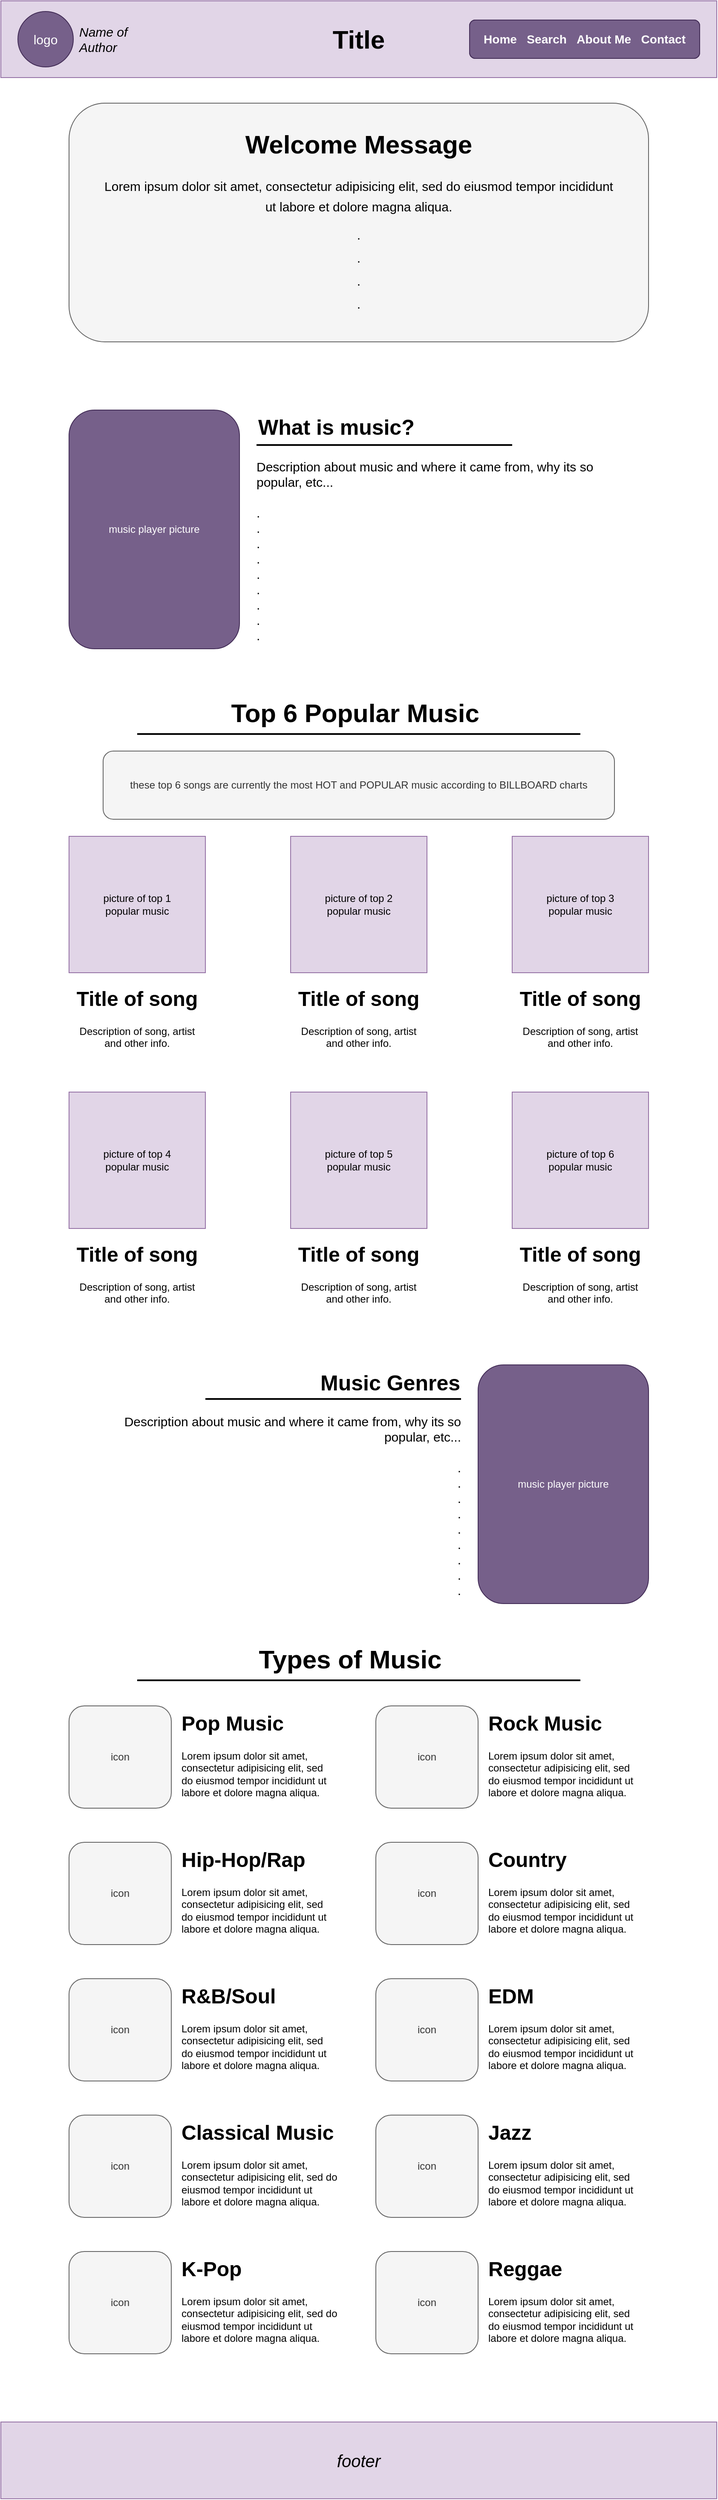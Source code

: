 <mxfile version="28.0.7" pages="4">
  <diagram name="Home Page" id="nsT_gO27rS15Le9BZflL">
    <mxGraphModel dx="918" dy="498" grid="1" gridSize="10" guides="1" tooltips="1" connect="1" arrows="1" fold="1" page="1" pageScale="1" pageWidth="840" pageHeight="1465" math="0" shadow="0">
      <root>
        <mxCell id="0" />
        <mxCell id="1" parent="0" />
        <mxCell id="Oln0R2VdHqKdKco7Yrnv-1" value="&lt;h1&gt;&lt;font style=&quot;font-size: 30px;&quot;&gt;&lt;b style=&quot;&quot;&gt;Title&lt;/b&gt;&lt;/font&gt;&lt;/h1&gt;" style="rounded=0;whiteSpace=wrap;html=1;fillColor=#e1d5e7;strokeColor=#9673a6;" parent="1" vertex="1">
          <mxGeometry width="840" height="90" as="geometry" />
        </mxCell>
        <mxCell id="Oln0R2VdHqKdKco7Yrnv-2" value="&lt;font style=&quot;font-size: 15px;&quot;&gt;logo&lt;/font&gt;" style="ellipse;whiteSpace=wrap;html=1;aspect=fixed;fillColor=#76608a;strokeColor=#432D57;fontColor=#ffffff;" parent="1" vertex="1">
          <mxGeometry x="20" y="12.5" width="65" height="65" as="geometry" />
        </mxCell>
        <mxCell id="Oln0R2VdHqKdKco7Yrnv-3" value="&lt;h3&gt;&lt;font style=&quot;font-size: 15px;&quot;&gt;Home - Search - About Me - Contact&lt;/font&gt;&lt;/h3&gt;" style="rounded=1;whiteSpace=wrap;html=1;fillColor=#76608a;fontColor=#ffffff;strokeColor=#432D57;fontSize=15;" parent="1" vertex="1">
          <mxGeometry x="550" y="22.5" width="270" height="45" as="geometry" />
        </mxCell>
        <mxCell id="Oln0R2VdHqKdKco7Yrnv-4" value="&lt;i&gt;Name of Author&lt;/i&gt;" style="text;html=1;align=left;verticalAlign=middle;whiteSpace=wrap;rounded=0;fontSize=15;" parent="1" vertex="1">
          <mxGeometry x="90" y="30" width="80" height="30" as="geometry" />
        </mxCell>
        <mxCell id="NI9p5fcPXKS2fMP0RlFB-1" value="" style="rounded=1;whiteSpace=wrap;html=1;fillColor=#f5f5f5;strokeColor=#666666;fontColor=#333333;" parent="1" vertex="1">
          <mxGeometry x="80" y="120" width="680" height="280" as="geometry" />
        </mxCell>
        <mxCell id="NI9p5fcPXKS2fMP0RlFB-5" value="&lt;div style=&quot;line-height: 80%;&quot;&gt;&lt;h1 style=&quot;margin-top: 0px; line-height: 80%;&quot;&gt;&lt;span style=&quot;background-color: transparent; color: light-dark(rgb(0, 0, 0), rgb(255, 255, 255));&quot;&gt;Welcome Message&lt;/span&gt;&lt;/h1&gt;&lt;h1 style=&quot;margin-top: 0px; line-height: 80%;&quot;&gt;&lt;span style=&quot;background-color: transparent; color: light-dark(rgb(0, 0, 0), rgb(255, 255, 255)); font-size: 15px; font-weight: normal; line-height: 80%;&quot;&gt;Lorem ipsum dolor sit amet, consectetur adipisicing elit, sed do eiusmod tempor incididunt ut labore et dolore magna aliqua.&lt;/span&gt;&lt;/h1&gt;&lt;p&gt;.&lt;/p&gt;&lt;p&gt;.&lt;/p&gt;&lt;p&gt;.&lt;/p&gt;&lt;p&gt;.&lt;/p&gt;&lt;/div&gt;" style="text;html=1;whiteSpace=wrap;overflow=hidden;rounded=0;align=center;fontSize=15;verticalAlign=top;" parent="1" vertex="1">
          <mxGeometry x="120" y="150" width="600" height="240" as="geometry" />
        </mxCell>
        <mxCell id="cpVmVMjKFqIBQuIsHZfA-7" value="music player picture" style="rounded=1;whiteSpace=wrap;html=1;fillColor=#76608a;fontColor=#ffffff;strokeColor=#432D57;" parent="1" vertex="1">
          <mxGeometry x="80" y="480" width="200" height="280" as="geometry" />
        </mxCell>
        <mxCell id="cpVmVMjKFqIBQuIsHZfA-14" value="What is music?" style="text;strokeColor=none;fillColor=none;html=1;fontSize=25;fontStyle=1;verticalAlign=middle;align=left;" parent="1" vertex="1">
          <mxGeometry x="300" y="479" width="220" height="40" as="geometry" />
        </mxCell>
        <mxCell id="cpVmVMjKFqIBQuIsHZfA-16" value="&lt;span&gt;Description about music and where it came from, why its so popular, etc...&lt;/span&gt;&lt;div&gt;&lt;span&gt;&lt;br&gt;&lt;/span&gt;&lt;/div&gt;&lt;div&gt;&lt;span&gt;.&lt;/span&gt;&lt;/div&gt;&lt;div&gt;&lt;span&gt;.&lt;/span&gt;&lt;/div&gt;&lt;div&gt;&lt;span&gt;.&lt;/span&gt;&lt;/div&gt;&lt;div&gt;&lt;span&gt;.&lt;/span&gt;&lt;/div&gt;&lt;div&gt;&lt;span&gt;.&lt;/span&gt;&lt;/div&gt;&lt;div&gt;&lt;span&gt;.&lt;/span&gt;&lt;/div&gt;&lt;div&gt;&lt;span&gt;.&lt;/span&gt;&lt;/div&gt;&lt;div&gt;.&lt;/div&gt;&lt;div&gt;.&lt;/div&gt;" style="text;html=1;align=left;verticalAlign=middle;whiteSpace=wrap;rounded=0;spacing=0;fontSize=15;" parent="1" vertex="1">
          <mxGeometry x="300" y="530" width="440" height="230" as="geometry" />
        </mxCell>
        <mxCell id="cpVmVMjKFqIBQuIsHZfA-17" value="" style="endArrow=none;html=1;rounded=0;exitX=0;exitY=1;exitDx=0;exitDy=0;fontSize=12;strokeWidth=2;" parent="1" edge="1">
          <mxGeometry width="50" height="50" relative="1" as="geometry">
            <mxPoint x="300" y="521" as="sourcePoint" />
            <mxPoint x="600" y="521" as="targetPoint" />
            <Array as="points">
              <mxPoint x="400" y="521" />
            </Array>
          </mxGeometry>
        </mxCell>
        <mxCell id="cpVmVMjKFqIBQuIsHZfA-18" value="picture of top 1&lt;div&gt;popular music&lt;/div&gt;" style="whiteSpace=wrap;html=1;aspect=fixed;fillColor=#e1d5e7;strokeColor=#9673a6;" parent="1" vertex="1">
          <mxGeometry x="80" y="980" width="160" height="160" as="geometry" />
        </mxCell>
        <mxCell id="cpVmVMjKFqIBQuIsHZfA-19" value="" style="endArrow=none;html=1;rounded=0;strokeWidth=2;" parent="1" edge="1">
          <mxGeometry width="50" height="50" relative="1" as="geometry">
            <mxPoint x="160" y="860" as="sourcePoint" />
            <mxPoint x="680" y="860" as="targetPoint" />
          </mxGeometry>
        </mxCell>
        <mxCell id="cpVmVMjKFqIBQuIsHZfA-20" value="&lt;h1&gt;Top 6 Popular Music&amp;nbsp;&lt;/h1&gt;" style="text;html=1;align=center;verticalAlign=middle;whiteSpace=wrap;rounded=0;fontSize=15;" parent="1" vertex="1">
          <mxGeometry x="255" y="820" width="330" height="30" as="geometry" />
        </mxCell>
        <mxCell id="cpVmVMjKFqIBQuIsHZfA-24" value="&lt;h1 style=&quot;margin-top: 0px;&quot;&gt;Title of song&lt;/h1&gt;&lt;p&gt;Description of song, artist and other info.&lt;/p&gt;&lt;p&gt;&lt;br&gt;&lt;/p&gt;" style="text;html=1;whiteSpace=wrap;overflow=hidden;rounded=0;align=center;" parent="1" vertex="1">
          <mxGeometry x="80" y="1150" width="160" height="109" as="geometry" />
        </mxCell>
        <mxCell id="cpVmVMjKFqIBQuIsHZfA-25" value="picture of top 2&lt;div&gt;popular music&lt;/div&gt;" style="whiteSpace=wrap;html=1;aspect=fixed;fillColor=#e1d5e7;strokeColor=#9673a6;" parent="1" vertex="1">
          <mxGeometry x="340" y="980" width="160" height="160" as="geometry" />
        </mxCell>
        <mxCell id="cpVmVMjKFqIBQuIsHZfA-41" value="picture of top 3&lt;div&gt;popular music&lt;/div&gt;" style="whiteSpace=wrap;html=1;aspect=fixed;fillColor=#e1d5e7;strokeColor=#9673a6;" parent="1" vertex="1">
          <mxGeometry x="600" y="980" width="160" height="160" as="geometry" />
        </mxCell>
        <mxCell id="cpVmVMjKFqIBQuIsHZfA-42" value="&lt;h1 style=&quot;margin-top: 0px;&quot;&gt;Title of song&lt;/h1&gt;&lt;p&gt;Description of song, artist and other info.&lt;/p&gt;&lt;p&gt;&lt;br&gt;&lt;/p&gt;" style="text;html=1;whiteSpace=wrap;overflow=hidden;rounded=0;align=center;" parent="1" vertex="1">
          <mxGeometry x="340" y="1150" width="160" height="109" as="geometry" />
        </mxCell>
        <mxCell id="cpVmVMjKFqIBQuIsHZfA-43" value="&lt;h1 style=&quot;margin-top: 0px;&quot;&gt;Title of song&lt;/h1&gt;&lt;p&gt;Description of song, artist and other info.&lt;/p&gt;&lt;p&gt;&lt;br&gt;&lt;/p&gt;" style="text;html=1;whiteSpace=wrap;overflow=hidden;rounded=0;align=center;" parent="1" vertex="1">
          <mxGeometry x="600" y="1150" width="160" height="109" as="geometry" />
        </mxCell>
        <mxCell id="cpVmVMjKFqIBQuIsHZfA-45" value="these top 6 songs are currently the most HOT and POPULAR music according to BILLBOARD charts" style="rounded=1;whiteSpace=wrap;html=1;fillColor=#f5f5f5;fontColor=#333333;strokeColor=#666666;" parent="1" vertex="1">
          <mxGeometry x="120" y="880" width="600" height="80" as="geometry" />
        </mxCell>
        <mxCell id="cpVmVMjKFqIBQuIsHZfA-46" value="&lt;h1 style=&quot;margin-top: 0px;&quot;&gt;Title of song&lt;/h1&gt;&lt;p&gt;Description of song, artist and other info.&lt;/p&gt;&lt;p&gt;&lt;br&gt;&lt;/p&gt;" style="text;html=1;whiteSpace=wrap;overflow=hidden;rounded=0;align=center;" parent="1" vertex="1">
          <mxGeometry x="80" y="1450" width="160" height="109" as="geometry" />
        </mxCell>
        <mxCell id="cpVmVMjKFqIBQuIsHZfA-47" value="&lt;h1 style=&quot;margin-top: 0px;&quot;&gt;Title of song&lt;/h1&gt;&lt;p&gt;Description of song, artist and other info.&lt;/p&gt;&lt;p&gt;&lt;br&gt;&lt;/p&gt;" style="text;html=1;whiteSpace=wrap;overflow=hidden;rounded=0;align=center;" parent="1" vertex="1">
          <mxGeometry x="340" y="1450" width="160" height="109" as="geometry" />
        </mxCell>
        <mxCell id="cpVmVMjKFqIBQuIsHZfA-48" value="&lt;h1 style=&quot;margin-top: 0px;&quot;&gt;Title of song&lt;/h1&gt;&lt;p&gt;Description of song, artist and other info.&lt;/p&gt;&lt;p&gt;&lt;br&gt;&lt;/p&gt;" style="text;html=1;whiteSpace=wrap;overflow=hidden;rounded=0;align=center;" parent="1" vertex="1">
          <mxGeometry x="600" y="1450" width="160" height="109" as="geometry" />
        </mxCell>
        <mxCell id="cpVmVMjKFqIBQuIsHZfA-49" value="picture of top 5&lt;div&gt;popular music&lt;/div&gt;" style="whiteSpace=wrap;html=1;aspect=fixed;fillColor=#e1d5e7;strokeColor=#9673a6;" parent="1" vertex="1">
          <mxGeometry x="340" y="1280" width="160" height="160" as="geometry" />
        </mxCell>
        <mxCell id="cpVmVMjKFqIBQuIsHZfA-50" value="picture of top 4&lt;div&gt;popular music&lt;/div&gt;" style="whiteSpace=wrap;html=1;aspect=fixed;fillColor=#e1d5e7;strokeColor=#9673a6;" parent="1" vertex="1">
          <mxGeometry x="80" y="1280" width="160" height="160" as="geometry" />
        </mxCell>
        <mxCell id="cpVmVMjKFqIBQuIsHZfA-51" value="picture of top 6&lt;div&gt;popular music&lt;/div&gt;" style="whiteSpace=wrap;html=1;aspect=fixed;fillColor=#e1d5e7;strokeColor=#9673a6;" parent="1" vertex="1">
          <mxGeometry x="600" y="1280" width="160" height="160" as="geometry" />
        </mxCell>
        <mxCell id="cpVmVMjKFqIBQuIsHZfA-52" value="music player picture" style="rounded=1;whiteSpace=wrap;html=1;fillColor=#76608a;fontColor=#ffffff;strokeColor=#432D57;" parent="1" vertex="1">
          <mxGeometry x="560" y="1600" width="200" height="280" as="geometry" />
        </mxCell>
        <mxCell id="cpVmVMjKFqIBQuIsHZfA-53" value="Music Genres" style="text;strokeColor=none;fillColor=none;html=1;fontSize=25;fontStyle=1;verticalAlign=middle;align=right;" parent="1" vertex="1">
          <mxGeometry x="320" y="1600" width="220" height="40" as="geometry" />
        </mxCell>
        <mxCell id="cpVmVMjKFqIBQuIsHZfA-54" value="" style="endArrow=none;html=1;rounded=0;exitX=0;exitY=1;exitDx=0;exitDy=0;fontSize=12;strokeWidth=2;" parent="1" edge="1">
          <mxGeometry width="50" height="50" relative="1" as="geometry">
            <mxPoint x="240" y="1640" as="sourcePoint" />
            <mxPoint x="540" y="1640" as="targetPoint" />
            <Array as="points">
              <mxPoint x="340" y="1640" />
            </Array>
          </mxGeometry>
        </mxCell>
        <mxCell id="cpVmVMjKFqIBQuIsHZfA-56" value="&lt;span&gt;Description about music and where it came from, why its so popular, etc...&lt;/span&gt;&lt;div&gt;&lt;span&gt;&lt;br&gt;&lt;/span&gt;&lt;/div&gt;&lt;div&gt;&lt;span&gt;.&lt;/span&gt;&lt;/div&gt;&lt;div&gt;&lt;span&gt;.&lt;/span&gt;&lt;/div&gt;&lt;div&gt;&lt;span&gt;.&lt;/span&gt;&lt;/div&gt;&lt;div&gt;&lt;span&gt;.&lt;/span&gt;&lt;/div&gt;&lt;div&gt;&lt;span&gt;.&lt;/span&gt;&lt;/div&gt;&lt;div&gt;&lt;span&gt;.&lt;/span&gt;&lt;/div&gt;&lt;div&gt;&lt;span&gt;.&lt;/span&gt;&lt;/div&gt;&lt;div&gt;.&lt;/div&gt;&lt;div&gt;.&lt;/div&gt;" style="text;html=1;align=right;verticalAlign=middle;whiteSpace=wrap;rounded=0;spacing=0;fontSize=15;" parent="1" vertex="1">
          <mxGeometry x="100" y="1650" width="440" height="230" as="geometry" />
        </mxCell>
        <mxCell id="cpVmVMjKFqIBQuIsHZfA-126" value="&lt;h1&gt;Types of Music&lt;/h1&gt;" style="text;html=1;align=center;verticalAlign=middle;whiteSpace=wrap;rounded=0;fontSize=15;" parent="1" vertex="1">
          <mxGeometry x="260" y="1930" width="300" height="30" as="geometry" />
        </mxCell>
        <mxCell id="cpVmVMjKFqIBQuIsHZfA-127" value="" style="endArrow=none;html=1;rounded=0;strokeWidth=2;" parent="1" edge="1">
          <mxGeometry width="50" height="50" relative="1" as="geometry">
            <mxPoint x="160" y="1970" as="sourcePoint" />
            <mxPoint x="680" y="1970" as="targetPoint" />
          </mxGeometry>
        </mxCell>
        <mxCell id="cpVmVMjKFqIBQuIsHZfA-130" value="icon" style="rounded=1;whiteSpace=wrap;html=1;fillColor=#f5f5f5;fontColor=#333333;strokeColor=#666666;" parent="1" vertex="1">
          <mxGeometry x="80" y="2000" width="120" height="120" as="geometry" />
        </mxCell>
        <mxCell id="cpVmVMjKFqIBQuIsHZfA-131" value="&lt;h1 style=&quot;margin-top: 0px;&quot;&gt;Pop Music&lt;/h1&gt;&lt;p&gt;Lorem ipsum dolor sit amet, consectetur adipisicing elit, sed do eiusmod tempor incididunt ut labore et dolore magna aliqua.&lt;/p&gt;" style="text;html=1;whiteSpace=wrap;overflow=hidden;rounded=0;fontSize=12;" parent="1" vertex="1">
          <mxGeometry x="210" y="2000" width="180" height="120" as="geometry" />
        </mxCell>
        <mxCell id="cpVmVMjKFqIBQuIsHZfA-133" value="icon" style="rounded=1;whiteSpace=wrap;html=1;fillColor=#f5f5f5;fontColor=#333333;strokeColor=#666666;" parent="1" vertex="1">
          <mxGeometry x="440" y="2000" width="120" height="120" as="geometry" />
        </mxCell>
        <mxCell id="cpVmVMjKFqIBQuIsHZfA-134" value="&lt;h1 style=&quot;margin-top: 0px;&quot;&gt;Rock Music&lt;/h1&gt;&lt;p&gt;Lorem ipsum dolor sit amet, consectetur adipisicing elit, sed do eiusmod tempor incididunt ut labore et dolore magna aliqua.&lt;/p&gt;" style="text;html=1;whiteSpace=wrap;overflow=hidden;rounded=0;fontSize=12;" parent="1" vertex="1">
          <mxGeometry x="570" y="2000" width="180" height="120" as="geometry" />
        </mxCell>
        <mxCell id="cpVmVMjKFqIBQuIsHZfA-135" value="&lt;h1 style=&quot;margin-top: 0px;&quot;&gt;Hip-Hop/Rap&lt;/h1&gt;&lt;p&gt;Lorem ipsum dolor sit amet, consectetur adipisicing elit, sed do eiusmod tempor incididunt ut labore et dolore magna aliqua.&lt;/p&gt;" style="text;html=1;whiteSpace=wrap;overflow=hidden;rounded=0;fontSize=12;" parent="1" vertex="1">
          <mxGeometry x="210" y="2160" width="180" height="120" as="geometry" />
        </mxCell>
        <mxCell id="cpVmVMjKFqIBQuIsHZfA-136" value="icon" style="rounded=1;whiteSpace=wrap;html=1;fillColor=#f5f5f5;fontColor=#333333;strokeColor=#666666;" parent="1" vertex="1">
          <mxGeometry x="80" y="2160" width="120" height="120" as="geometry" />
        </mxCell>
        <mxCell id="cpVmVMjKFqIBQuIsHZfA-137" value="icon" style="rounded=1;whiteSpace=wrap;html=1;fillColor=#f5f5f5;fontColor=#333333;strokeColor=#666666;" parent="1" vertex="1">
          <mxGeometry x="80" y="2320" width="120" height="120" as="geometry" />
        </mxCell>
        <mxCell id="cpVmVMjKFqIBQuIsHZfA-138" value="icon" style="rounded=1;whiteSpace=wrap;html=1;fillColor=#f5f5f5;fontColor=#333333;strokeColor=#666666;" parent="1" vertex="1">
          <mxGeometry x="80" y="2480" width="120" height="120" as="geometry" />
        </mxCell>
        <mxCell id="cpVmVMjKFqIBQuIsHZfA-139" value="icon" style="rounded=1;whiteSpace=wrap;html=1;fillColor=#f5f5f5;fontColor=#333333;strokeColor=#666666;" parent="1" vertex="1">
          <mxGeometry x="80" y="2640" width="120" height="120" as="geometry" />
        </mxCell>
        <mxCell id="cpVmVMjKFqIBQuIsHZfA-140" value="icon" style="rounded=1;whiteSpace=wrap;html=1;fillColor=#f5f5f5;fontColor=#333333;strokeColor=#666666;" parent="1" vertex="1">
          <mxGeometry x="440" y="2160" width="120" height="120" as="geometry" />
        </mxCell>
        <mxCell id="cpVmVMjKFqIBQuIsHZfA-141" value="icon" style="rounded=1;whiteSpace=wrap;html=1;fillColor=#f5f5f5;fontColor=#333333;strokeColor=#666666;" parent="1" vertex="1">
          <mxGeometry x="440" y="2320" width="120" height="120" as="geometry" />
        </mxCell>
        <mxCell id="cpVmVMjKFqIBQuIsHZfA-142" value="icon" style="rounded=1;whiteSpace=wrap;html=1;fillColor=#f5f5f5;fontColor=#333333;strokeColor=#666666;" parent="1" vertex="1">
          <mxGeometry x="440" y="2480" width="120" height="120" as="geometry" />
        </mxCell>
        <mxCell id="cpVmVMjKFqIBQuIsHZfA-143" value="icon" style="rounded=1;whiteSpace=wrap;html=1;fillColor=#f5f5f5;fontColor=#333333;strokeColor=#666666;" parent="1" vertex="1">
          <mxGeometry x="440" y="2640" width="120" height="120" as="geometry" />
        </mxCell>
        <mxCell id="cpVmVMjKFqIBQuIsHZfA-144" value="&lt;h1 style=&quot;margin-top: 0px;&quot;&gt;Country&lt;/h1&gt;&lt;p&gt;Lorem ipsum dolor sit amet, consectetur adipisicing elit, sed do eiusmod tempor incididunt ut labore et dolore magna aliqua.&lt;/p&gt;" style="text;html=1;whiteSpace=wrap;overflow=hidden;rounded=0;fontSize=12;" parent="1" vertex="1">
          <mxGeometry x="570" y="2160" width="180" height="120" as="geometry" />
        </mxCell>
        <mxCell id="cpVmVMjKFqIBQuIsHZfA-146" value="&lt;h1 style=&quot;margin-top: 0px;&quot;&gt;R&amp;amp;B/Soul&lt;/h1&gt;&lt;p&gt;Lorem ipsum dolor sit amet, consectetur adipisicing elit, sed do eiusmod tempor incididunt ut labore et dolore magna aliqua.&lt;/p&gt;" style="text;html=1;whiteSpace=wrap;overflow=hidden;rounded=0;fontSize=12;" parent="1" vertex="1">
          <mxGeometry x="210" y="2320" width="180" height="120" as="geometry" />
        </mxCell>
        <mxCell id="uX91xzx2g3HFfysdre06-1" value="&lt;h1 style=&quot;margin-top: 0px;&quot;&gt;EDM&lt;/h1&gt;&lt;p&gt;Lorem ipsum dolor sit amet, consectetur adipisicing elit, sed do eiusmod tempor incididunt ut labore et dolore magna aliqua.&lt;/p&gt;" style="text;html=1;whiteSpace=wrap;overflow=hidden;rounded=0;fontSize=12;" parent="1" vertex="1">
          <mxGeometry x="570" y="2320" width="180" height="120" as="geometry" />
        </mxCell>
        <mxCell id="uX91xzx2g3HFfysdre06-2" value="&lt;h1 style=&quot;margin-top: 0px;&quot;&gt;Classical Music&lt;/h1&gt;&lt;p&gt;Lorem ipsum dolor sit amet, consectetur adipisicing elit, sed do eiusmod tempor incididunt ut labore et dolore magna aliqua.&lt;/p&gt;" style="text;html=1;whiteSpace=wrap;overflow=hidden;rounded=0;fontSize=12;" parent="1" vertex="1">
          <mxGeometry x="210" y="2480" width="190" height="120" as="geometry" />
        </mxCell>
        <mxCell id="uX91xzx2g3HFfysdre06-3" value="&lt;h1 style=&quot;margin-top: 0px;&quot;&gt;Jazz&lt;/h1&gt;&lt;p&gt;Lorem ipsum dolor sit amet, consectetur adipisicing elit, sed do eiusmod tempor incididunt ut labore et dolore magna aliqua.&lt;/p&gt;" style="text;html=1;whiteSpace=wrap;overflow=hidden;rounded=0;fontSize=12;" parent="1" vertex="1">
          <mxGeometry x="570" y="2480" width="180" height="120" as="geometry" />
        </mxCell>
        <mxCell id="uX91xzx2g3HFfysdre06-4" value="&lt;h1 style=&quot;margin-top: 0px;&quot;&gt;K-Pop&lt;/h1&gt;&lt;p&gt;Lorem ipsum dolor sit amet, consectetur adipisicing elit, sed do eiusmod tempor incididunt ut labore et dolore magna aliqua.&lt;/p&gt;" style="text;html=1;whiteSpace=wrap;overflow=hidden;rounded=0;fontSize=12;" parent="1" vertex="1">
          <mxGeometry x="210" y="2640" width="190" height="120" as="geometry" />
        </mxCell>
        <mxCell id="uX91xzx2g3HFfysdre06-5" value="&lt;h1 style=&quot;margin-top: 0px;&quot;&gt;Reggae&lt;/h1&gt;&lt;p&gt;Lorem ipsum dolor sit amet, consectetur adipisicing elit, sed do eiusmod tempor incididunt ut labore et dolore magna aliqua.&lt;/p&gt;" style="text;html=1;whiteSpace=wrap;overflow=hidden;rounded=0;fontSize=12;" parent="1" vertex="1">
          <mxGeometry x="570" y="2640" width="180" height="120" as="geometry" />
        </mxCell>
        <mxCell id="uX91xzx2g3HFfysdre06-6" value="&lt;font style=&quot;font-size: 20px;&quot;&gt;footer&lt;/font&gt;" style="rounded=0;whiteSpace=wrap;html=1;fillColor=#e1d5e7;strokeColor=#9673a6;fontStyle=2" parent="1" vertex="1">
          <mxGeometry y="2840" width="840" height="90" as="geometry" />
        </mxCell>
        <mxCell id="v7ZseobIAnE6Bw3UTbox-1" value="&lt;h3&gt;&lt;font&gt;Home&amp;nbsp; &amp;nbsp;Search&amp;nbsp; &amp;nbsp;About Me&amp;nbsp; &amp;nbsp;Contact&lt;/font&gt;&lt;/h3&gt;" style="rounded=1;whiteSpace=wrap;html=1;fillColor=#76608a;fontColor=#ffffff;strokeColor=#432D57;fontSize=12;" vertex="1" parent="1">
          <mxGeometry x="550" y="22.5" width="270" height="45" as="geometry" />
        </mxCell>
      </root>
    </mxGraphModel>
  </diagram>
  <diagram name="Search Page" id="zGeyCF_MKxrO6UawVK6Y">
    <mxGraphModel dx="797" dy="392" grid="1" gridSize="10" guides="1" tooltips="1" connect="1" arrows="1" fold="1" page="1" pageScale="1" pageWidth="840" pageHeight="770" math="0" shadow="0">
      <root>
        <mxCell id="WF8RVg7GkMeUAvqLtf21-0" />
        <mxCell id="WF8RVg7GkMeUAvqLtf21-1" parent="WF8RVg7GkMeUAvqLtf21-0" />
        <mxCell id="WF8RVg7GkMeUAvqLtf21-2" value="&lt;h1&gt;&lt;font style=&quot;font-size: 30px;&quot;&gt;&lt;b style=&quot;&quot;&gt;Title&lt;/b&gt;&lt;/font&gt;&lt;/h1&gt;" style="rounded=0;whiteSpace=wrap;html=1;fillColor=#e1d5e7;strokeColor=#9673a6;" parent="WF8RVg7GkMeUAvqLtf21-1" vertex="1">
          <mxGeometry width="840" height="90" as="geometry" />
        </mxCell>
        <mxCell id="WF8RVg7GkMeUAvqLtf21-3" value="&lt;font style=&quot;font-size: 15px;&quot;&gt;logo&lt;/font&gt;" style="ellipse;whiteSpace=wrap;html=1;aspect=fixed;fillColor=#76608A;strokeColor=#432D57;fontColor=#ffffff;" parent="WF8RVg7GkMeUAvqLtf21-1" vertex="1">
          <mxGeometry x="20" y="12.5" width="65" height="65" as="geometry" />
        </mxCell>
        <mxCell id="WF8RVg7GkMeUAvqLtf21-4" value="&lt;h3&gt;&lt;font&gt;Home&amp;nbsp; &amp;nbsp;Search&amp;nbsp; &amp;nbsp;About Me&amp;nbsp; &amp;nbsp;Contact&lt;/font&gt;&lt;/h3&gt;" style="rounded=1;whiteSpace=wrap;html=1;fillColor=#76608a;fontColor=#ffffff;strokeColor=#432D57;fontSize=12;" parent="WF8RVg7GkMeUAvqLtf21-1" vertex="1">
          <mxGeometry x="550" y="22.5" width="270" height="45" as="geometry" />
        </mxCell>
        <mxCell id="WF8RVg7GkMeUAvqLtf21-5" value="&lt;i&gt;Name of Author&lt;/i&gt;" style="text;html=1;align=left;verticalAlign=middle;whiteSpace=wrap;rounded=0;fontSize=15;" parent="WF8RVg7GkMeUAvqLtf21-1" vertex="1">
          <mxGeometry x="90" y="30" width="80" height="30" as="geometry" />
        </mxCell>
        <mxCell id="OUkrFCOh-Yb8l0WITlsJ-3" value="&lt;b&gt;Search&lt;/b&gt; &lt;i&gt;(user can type here to search any song from Spotify)&lt;/i&gt;" style="strokeWidth=2;shadow=0;dashed=0;align=center;html=1;shape=mxgraph.mockup.forms.searchBox;strokeColor=light-dark(#7a5f89, #959595);mainText=;strokeColor2=#008cff;fontSize=15;align=left;spacingLeft=3;whiteSpace=wrap;labelBackgroundColor=none;labelBorderColor=none;spacing=10;fillColor=#f5f5f5;fontColor=#333333;fontStyle=0;" parent="WF8RVg7GkMeUAvqLtf21-1" vertex="1">
          <mxGeometry x="120" y="240" width="600" height="40" as="geometry" />
        </mxCell>
        <mxCell id="OUkrFCOh-Yb8l0WITlsJ-4" value="" style="rounded=1;whiteSpace=wrap;html=1;fillColor=#76608a;strokeColor=#432D57;fontColor=#ffffff;" parent="WF8RVg7GkMeUAvqLtf21-1" vertex="1">
          <mxGeometry x="240" y="320" width="360" height="280" as="geometry" />
        </mxCell>
        <mxCell id="OUkrFCOh-Yb8l0WITlsJ-5" value="&lt;h1 style=&quot;margin-top: 0px;&quot;&gt;Song Info&lt;/h1&gt;&lt;p&gt;Lorem ipsum dolor sit amet, consectetur adipisicing elit, sed do eiusmod tempor incididunt ut labore et dolore magna aliqua.&lt;/p&gt;" style="text;html=1;whiteSpace=wrap;overflow=hidden;rounded=0;align=center;fontSize=15;" parent="WF8RVg7GkMeUAvqLtf21-1" vertex="1">
          <mxGeometry x="180" y="120" width="480" height="120" as="geometry" />
        </mxCell>
        <mxCell id="OUkrFCOh-Yb8l0WITlsJ-6" value="&lt;h1 style=&quot;margin-top: 0px;&quot;&gt;&amp;lt;Song Name&amp;gt;&lt;/h1&gt;&lt;p&gt;Information about the song...&lt;/p&gt;&lt;p&gt;Title: ...&lt;/p&gt;&lt;p&gt;Artist: ...&lt;/p&gt;&lt;p&gt;Album: ...&lt;/p&gt;&lt;p&gt;&lt;br&gt;&lt;/p&gt;" style="text;html=1;whiteSpace=wrap;overflow=hidden;rounded=0;fontSize=15;fontColor=#FFFFFF;" parent="WF8RVg7GkMeUAvqLtf21-1" vertex="1">
          <mxGeometry x="295" y="350" width="250" height="210" as="geometry" />
        </mxCell>
        <mxCell id="YhafU3yqmCtr1pC--MFF-0" value="&lt;font style=&quot;font-size: 20px;&quot;&gt;footer&lt;/font&gt;" style="rounded=0;whiteSpace=wrap;html=1;fillColor=#e1d5e7;strokeColor=#9673a6;fontStyle=2" parent="WF8RVg7GkMeUAvqLtf21-1" vertex="1">
          <mxGeometry y="680" width="840" height="90" as="geometry" />
        </mxCell>
        <mxCell id="xkgucI06v35q0ErtY1p2-0" value="" style="endArrow=none;html=1;rounded=0;strokeWidth=2;" parent="WF8RVg7GkMeUAvqLtf21-1" edge="1">
          <mxGeometry width="50" height="50" relative="1" as="geometry">
            <mxPoint x="160" y="170" as="sourcePoint" />
            <mxPoint x="680" y="170" as="targetPoint" />
          </mxGeometry>
        </mxCell>
        <mxCell id="x_oOQUzI91dHHYmEFTJk-3" value="" style="html=1;verticalLabelPosition=bottom;align=center;labelBackgroundColor=#ffffff;verticalAlign=top;strokeWidth=2;strokeColor=#FFFFFF;shadow=0;dashed=0;shape=mxgraph.ios7.icons.note;pointerEvents=1;fillColor=#FFFFFF;" parent="WF8RVg7GkMeUAvqLtf21-1" vertex="1">
          <mxGeometry x="490" y="480" width="80" height="80" as="geometry" />
        </mxCell>
      </root>
    </mxGraphModel>
  </diagram>
  <diagram name="About Me Page" id="b72EBUpttT3Iz1DzCjXc">
    <mxGraphModel dx="872" dy="473" grid="1" gridSize="10" guides="1" tooltips="1" connect="1" arrows="1" fold="1" page="1" pageScale="1" pageWidth="840" pageHeight="730" math="0" shadow="0">
      <root>
        <mxCell id="oOA_Gc9O54v3SFeWrNsF-0" />
        <mxCell id="oOA_Gc9O54v3SFeWrNsF-1" parent="oOA_Gc9O54v3SFeWrNsF-0" />
        <mxCell id="oOA_Gc9O54v3SFeWrNsF-2" value="&lt;h1&gt;&lt;font style=&quot;font-size: 30px;&quot;&gt;&lt;b style=&quot;&quot;&gt;Title&lt;/b&gt;&lt;/font&gt;&lt;/h1&gt;" style="rounded=0;whiteSpace=wrap;html=1;fillColor=#e1d5e7;strokeColor=#9673a6;" vertex="1" parent="oOA_Gc9O54v3SFeWrNsF-1">
          <mxGeometry width="840" height="90" as="geometry" />
        </mxCell>
        <mxCell id="oOA_Gc9O54v3SFeWrNsF-3" value="&lt;font style=&quot;font-size: 15px;&quot;&gt;logo&lt;/font&gt;" style="ellipse;whiteSpace=wrap;html=1;aspect=fixed;fillColor=#76608a;strokeColor=#432D57;fontColor=#ffffff;" vertex="1" parent="oOA_Gc9O54v3SFeWrNsF-1">
          <mxGeometry x="20" y="12.5" width="65" height="65" as="geometry" />
        </mxCell>
        <mxCell id="oOA_Gc9O54v3SFeWrNsF-4" value="&lt;h3&gt;&lt;font style=&quot;font-size: 15px;&quot;&gt;Home - Search - About Me - Contact&lt;/font&gt;&lt;/h3&gt;" style="rounded=1;whiteSpace=wrap;html=1;fillColor=#76608a;fontColor=#ffffff;strokeColor=#432D57;fontSize=15;" vertex="1" parent="oOA_Gc9O54v3SFeWrNsF-1">
          <mxGeometry x="550" y="22.5" width="270" height="45" as="geometry" />
        </mxCell>
        <mxCell id="oOA_Gc9O54v3SFeWrNsF-5" value="&lt;i&gt;Name of Author&lt;/i&gt;" style="text;html=1;align=left;verticalAlign=middle;whiteSpace=wrap;rounded=0;fontSize=15;" vertex="1" parent="oOA_Gc9O54v3SFeWrNsF-1">
          <mxGeometry x="90" y="30" width="80" height="30" as="geometry" />
        </mxCell>
        <mxCell id="oOA_Gc9O54v3SFeWrNsF-10" value="&lt;font style=&quot;font-size: 20px;&quot;&gt;footer&lt;/font&gt;" style="rounded=0;whiteSpace=wrap;html=1;fillColor=#e1d5e7;strokeColor=#9673a6;fontStyle=2" vertex="1" parent="oOA_Gc9O54v3SFeWrNsF-1">
          <mxGeometry y="640" width="840" height="90" as="geometry" />
        </mxCell>
        <mxCell id="clBqaoBVZZhUQI2BcoSd-0" value="picture of author" style="rounded=1;whiteSpace=wrap;html=1;fillColor=#f5f5f5;fontColor=#333333;strokeColor=#666666;" vertex="1" parent="oOA_Gc9O54v3SFeWrNsF-1">
          <mxGeometry x="80" y="160" width="200" height="200" as="geometry" />
        </mxCell>
        <mxCell id="clBqaoBVZZhUQI2BcoSd-2" value="&lt;h1 style=&quot;margin-top: 0px;&quot;&gt;Who am I?&lt;/h1&gt;&lt;p&gt;Description of author (who, where, purpose of this website, etc.)&lt;/p&gt;&lt;p&gt;.&lt;/p&gt;&lt;p&gt;.&lt;/p&gt;&lt;p&gt;.&lt;/p&gt;" style="text;html=1;whiteSpace=wrap;overflow=hidden;rounded=0;fontSize=15;" vertex="1" parent="oOA_Gc9O54v3SFeWrNsF-1">
          <mxGeometry x="300" y="160" width="460" height="200" as="geometry" />
        </mxCell>
        <mxCell id="LUWH2JMf4lETlsljAKbb-0" value="" style="endArrow=none;html=1;rounded=0;strokeWidth=2;" edge="1" parent="oOA_Gc9O54v3SFeWrNsF-1">
          <mxGeometry width="50" height="50" relative="1" as="geometry">
            <mxPoint x="300" y="210" as="sourcePoint" />
            <mxPoint x="600" y="210" as="targetPoint" />
          </mxGeometry>
        </mxCell>
        <mxCell id="LUWH2JMf4lETlsljAKbb-5" value="my socials" style="rounded=1;whiteSpace=wrap;html=1;fontSize=15;fontStyle=2" vertex="1" parent="oOA_Gc9O54v3SFeWrNsF-1">
          <mxGeometry x="260" y="400" width="320" height="40" as="geometry" />
        </mxCell>
        <mxCell id="LUWH2JMf4lETlsljAKbb-6" value="icon" style="ellipse;whiteSpace=wrap;html=1;aspect=fixed;" vertex="1" parent="oOA_Gc9O54v3SFeWrNsF-1">
          <mxGeometry x="80" y="480" width="80" height="80" as="geometry" />
        </mxCell>
        <mxCell id="LUWH2JMf4lETlsljAKbb-7" value="icon" style="ellipse;whiteSpace=wrap;html=1;aspect=fixed;" vertex="1" parent="oOA_Gc9O54v3SFeWrNsF-1">
          <mxGeometry x="320" y="480" width="80" height="80" as="geometry" />
        </mxCell>
        <mxCell id="FvJy8pfBCH4aWSCy2E3l-0" value="icon" style="ellipse;whiteSpace=wrap;html=1;aspect=fixed;" vertex="1" parent="oOA_Gc9O54v3SFeWrNsF-1">
          <mxGeometry x="560" y="480" width="80" height="80" as="geometry" />
        </mxCell>
        <mxCell id="FvJy8pfBCH4aWSCy2E3l-5" value="&lt;h2&gt;Facebok&lt;/h2&gt;" style="text;html=1;align=left;verticalAlign=middle;whiteSpace=wrap;rounded=0;fontSize=15;" vertex="1" parent="oOA_Gc9O54v3SFeWrNsF-1">
          <mxGeometry x="170" y="505" width="110" height="30" as="geometry" />
        </mxCell>
        <mxCell id="FvJy8pfBCH4aWSCy2E3l-6" value="&lt;h2&gt;Instagram&lt;/h2&gt;" style="text;html=1;align=left;verticalAlign=middle;whiteSpace=wrap;rounded=0;fontSize=15;" vertex="1" parent="oOA_Gc9O54v3SFeWrNsF-1">
          <mxGeometry x="650" y="505" width="140" height="30" as="geometry" />
        </mxCell>
        <mxCell id="FvJy8pfBCH4aWSCy2E3l-7" value="&lt;h2&gt;LinkedIn&lt;/h2&gt;" style="text;html=1;align=left;verticalAlign=middle;whiteSpace=wrap;rounded=0;fontSize=15;" vertex="1" parent="oOA_Gc9O54v3SFeWrNsF-1">
          <mxGeometry x="410" y="505" width="100" height="30" as="geometry" />
        </mxCell>
        <mxCell id="iBeD0wi84K4HJtX9sdwO-0" value="&lt;h3&gt;&lt;font&gt;Home&amp;nbsp; &amp;nbsp;Search&amp;nbsp; &amp;nbsp;About Me&amp;nbsp; &amp;nbsp;Contact&lt;/font&gt;&lt;/h3&gt;" style="rounded=1;whiteSpace=wrap;html=1;fillColor=#76608a;fontColor=#ffffff;strokeColor=#432D57;fontSize=12;" vertex="1" parent="oOA_Gc9O54v3SFeWrNsF-1">
          <mxGeometry x="550" y="22.5" width="270" height="45" as="geometry" />
        </mxCell>
      </root>
    </mxGraphModel>
  </diagram>
  <diagram name="Contact Page" id="yzWeQ0byRye-HyEBasez">
    <mxGraphModel dx="872" dy="473" grid="1" gridSize="10" guides="1" tooltips="1" connect="1" arrows="1" fold="1" page="1" pageScale="1" pageWidth="840" pageHeight="770" math="0" shadow="0">
      <root>
        <mxCell id="E0kDeEo1v7iQbmQSBEWb-0" />
        <mxCell id="E0kDeEo1v7iQbmQSBEWb-1" parent="E0kDeEo1v7iQbmQSBEWb-0" />
        <mxCell id="E0kDeEo1v7iQbmQSBEWb-2" value="&lt;h1&gt;&lt;font style=&quot;font-size: 30px;&quot;&gt;&lt;b style=&quot;&quot;&gt;Title&lt;/b&gt;&lt;/font&gt;&lt;/h1&gt;" style="rounded=0;whiteSpace=wrap;html=1;fillColor=#e1d5e7;strokeColor=#9673a6;" vertex="1" parent="E0kDeEo1v7iQbmQSBEWb-1">
          <mxGeometry width="840" height="90" as="geometry" />
        </mxCell>
        <mxCell id="E0kDeEo1v7iQbmQSBEWb-3" value="&lt;font style=&quot;font-size: 15px;&quot;&gt;logo&lt;/font&gt;" style="ellipse;whiteSpace=wrap;html=1;aspect=fixed;fillColor=#76608a;strokeColor=#432D57;fontColor=#ffffff;" vertex="1" parent="E0kDeEo1v7iQbmQSBEWb-1">
          <mxGeometry x="20" y="12.5" width="65" height="65" as="geometry" />
        </mxCell>
        <mxCell id="E0kDeEo1v7iQbmQSBEWb-4" value="&lt;h3&gt;&lt;font style=&quot;font-size: 15px;&quot;&gt;Home - Search - About Me - Contact&lt;/font&gt;&lt;/h3&gt;" style="rounded=1;whiteSpace=wrap;html=1;fillColor=#76608a;fontColor=#ffffff;strokeColor=#432D57;fontSize=15;" vertex="1" parent="E0kDeEo1v7iQbmQSBEWb-1">
          <mxGeometry x="550" y="22.5" width="270" height="45" as="geometry" />
        </mxCell>
        <mxCell id="E0kDeEo1v7iQbmQSBEWb-5" value="&lt;i&gt;Name of Author&lt;/i&gt;" style="text;html=1;align=left;verticalAlign=middle;whiteSpace=wrap;rounded=0;fontSize=15;" vertex="1" parent="E0kDeEo1v7iQbmQSBEWb-1">
          <mxGeometry x="90" y="30" width="80" height="30" as="geometry" />
        </mxCell>
        <mxCell id="E0kDeEo1v7iQbmQSBEWb-10" value="&lt;font style=&quot;font-size: 20px;&quot;&gt;footer&lt;/font&gt;" style="rounded=0;whiteSpace=wrap;html=1;fillColor=#e1d5e7;strokeColor=#9673a6;fontStyle=2" vertex="1" parent="E0kDeEo1v7iQbmQSBEWb-1">
          <mxGeometry y="680" width="840" height="90" as="geometry" />
        </mxCell>
        <mxCell id="E0kDeEo1v7iQbmQSBEWb-11" value="" style="endArrow=none;html=1;rounded=0;strokeWidth=2;" edge="1" parent="E0kDeEo1v7iQbmQSBEWb-1">
          <mxGeometry width="50" height="50" relative="1" as="geometry">
            <mxPoint x="160" y="170" as="sourcePoint" />
            <mxPoint x="680" y="170" as="targetPoint" />
          </mxGeometry>
        </mxCell>
        <mxCell id="TihX2AwjWOslzcW3NIDc-0" value="Contact Us!" style="text;strokeColor=none;fillColor=none;html=1;fontSize=30;fontStyle=1;verticalAlign=middle;align=center;" vertex="1" parent="E0kDeEo1v7iQbmQSBEWb-1">
          <mxGeometry x="330" y="120" width="180" height="40" as="geometry" />
        </mxCell>
        <mxCell id="TihX2AwjWOslzcW3NIDc-3" value="" style="rounded=0;whiteSpace=wrap;html=1;fillColor=#f5f5f5;fontColor=#333333;strokeColor=#666666;" vertex="1" parent="E0kDeEo1v7iQbmQSBEWb-1">
          <mxGeometry x="120" y="200" width="600" height="400" as="geometry" />
        </mxCell>
        <mxCell id="TihX2AwjWOslzcW3NIDc-4" value="Name:" style="text;strokeColor=none;fillColor=none;html=1;fontSize=20;fontStyle=1;verticalAlign=middle;align=left;" vertex="1" parent="E0kDeEo1v7iQbmQSBEWb-1">
          <mxGeometry x="160" y="225" width="60" height="40" as="geometry" />
        </mxCell>
        <mxCell id="TihX2AwjWOslzcW3NIDc-5" value="Email:" style="text;strokeColor=none;fillColor=none;html=1;fontSize=20;fontStyle=1;verticalAlign=middle;align=left;" vertex="1" parent="E0kDeEo1v7iQbmQSBEWb-1">
          <mxGeometry x="160" y="280" width="60" height="40" as="geometry" />
        </mxCell>
        <mxCell id="TihX2AwjWOslzcW3NIDc-6" value="Subject:" style="text;strokeColor=none;fillColor=none;html=1;fontSize=20;fontStyle=1;verticalAlign=middle;align=left;" vertex="1" parent="E0kDeEo1v7iQbmQSBEWb-1">
          <mxGeometry x="160" y="335" width="80" height="40" as="geometry" />
        </mxCell>
        <mxCell id="TihX2AwjWOslzcW3NIDc-7" value="Message:" style="text;strokeColor=none;fillColor=none;html=1;fontSize=20;fontStyle=1;verticalAlign=middle;align=left;" vertex="1" parent="E0kDeEo1v7iQbmQSBEWb-1">
          <mxGeometry x="160" y="390" width="90" height="40" as="geometry" />
        </mxCell>
        <mxCell id="TihX2AwjWOslzcW3NIDc-8" value="" style="rounded=1;whiteSpace=wrap;html=1;" vertex="1" parent="E0kDeEo1v7iQbmQSBEWb-1">
          <mxGeometry x="230" y="230" width="450" height="30" as="geometry" />
        </mxCell>
        <mxCell id="TihX2AwjWOslzcW3NIDc-9" value="" style="rounded=1;whiteSpace=wrap;html=1;" vertex="1" parent="E0kDeEo1v7iQbmQSBEWb-1">
          <mxGeometry x="230" y="285" width="450" height="30" as="geometry" />
        </mxCell>
        <mxCell id="TihX2AwjWOslzcW3NIDc-12" value="SEND" style="rounded=1;whiteSpace=wrap;html=1;fillColor=#76608a;strokeColor=#432D57;fontColor=#ffffff;fontSize=15;fontStyle=1" vertex="1" parent="E0kDeEo1v7iQbmQSBEWb-1">
          <mxGeometry x="360" y="540" width="120" height="40" as="geometry" />
        </mxCell>
        <mxCell id="TihX2AwjWOslzcW3NIDc-15" value="" style="rounded=1;whiteSpace=wrap;html=1;" vertex="1" parent="E0kDeEo1v7iQbmQSBEWb-1">
          <mxGeometry x="250" y="340" width="430" height="30" as="geometry" />
        </mxCell>
        <mxCell id="TihX2AwjWOslzcW3NIDc-17" value="" style="rounded=1;whiteSpace=wrap;html=1;" vertex="1" parent="E0kDeEo1v7iQbmQSBEWb-1">
          <mxGeometry x="260" y="395" width="420" height="125" as="geometry" />
        </mxCell>
        <mxCell id="jclhH1wUKwlSG_uW3JKL-0" value="&lt;h3&gt;&lt;font&gt;Home&amp;nbsp; &amp;nbsp;Search&amp;nbsp; &amp;nbsp;About Me&amp;nbsp; &amp;nbsp;Contact&lt;/font&gt;&lt;/h3&gt;" style="rounded=1;whiteSpace=wrap;html=1;fillColor=#76608a;fontColor=#ffffff;strokeColor=#432D57;fontSize=12;" vertex="1" parent="E0kDeEo1v7iQbmQSBEWb-1">
          <mxGeometry x="550" y="22.5" width="270" height="45" as="geometry" />
        </mxCell>
      </root>
    </mxGraphModel>
  </diagram>
</mxfile>
